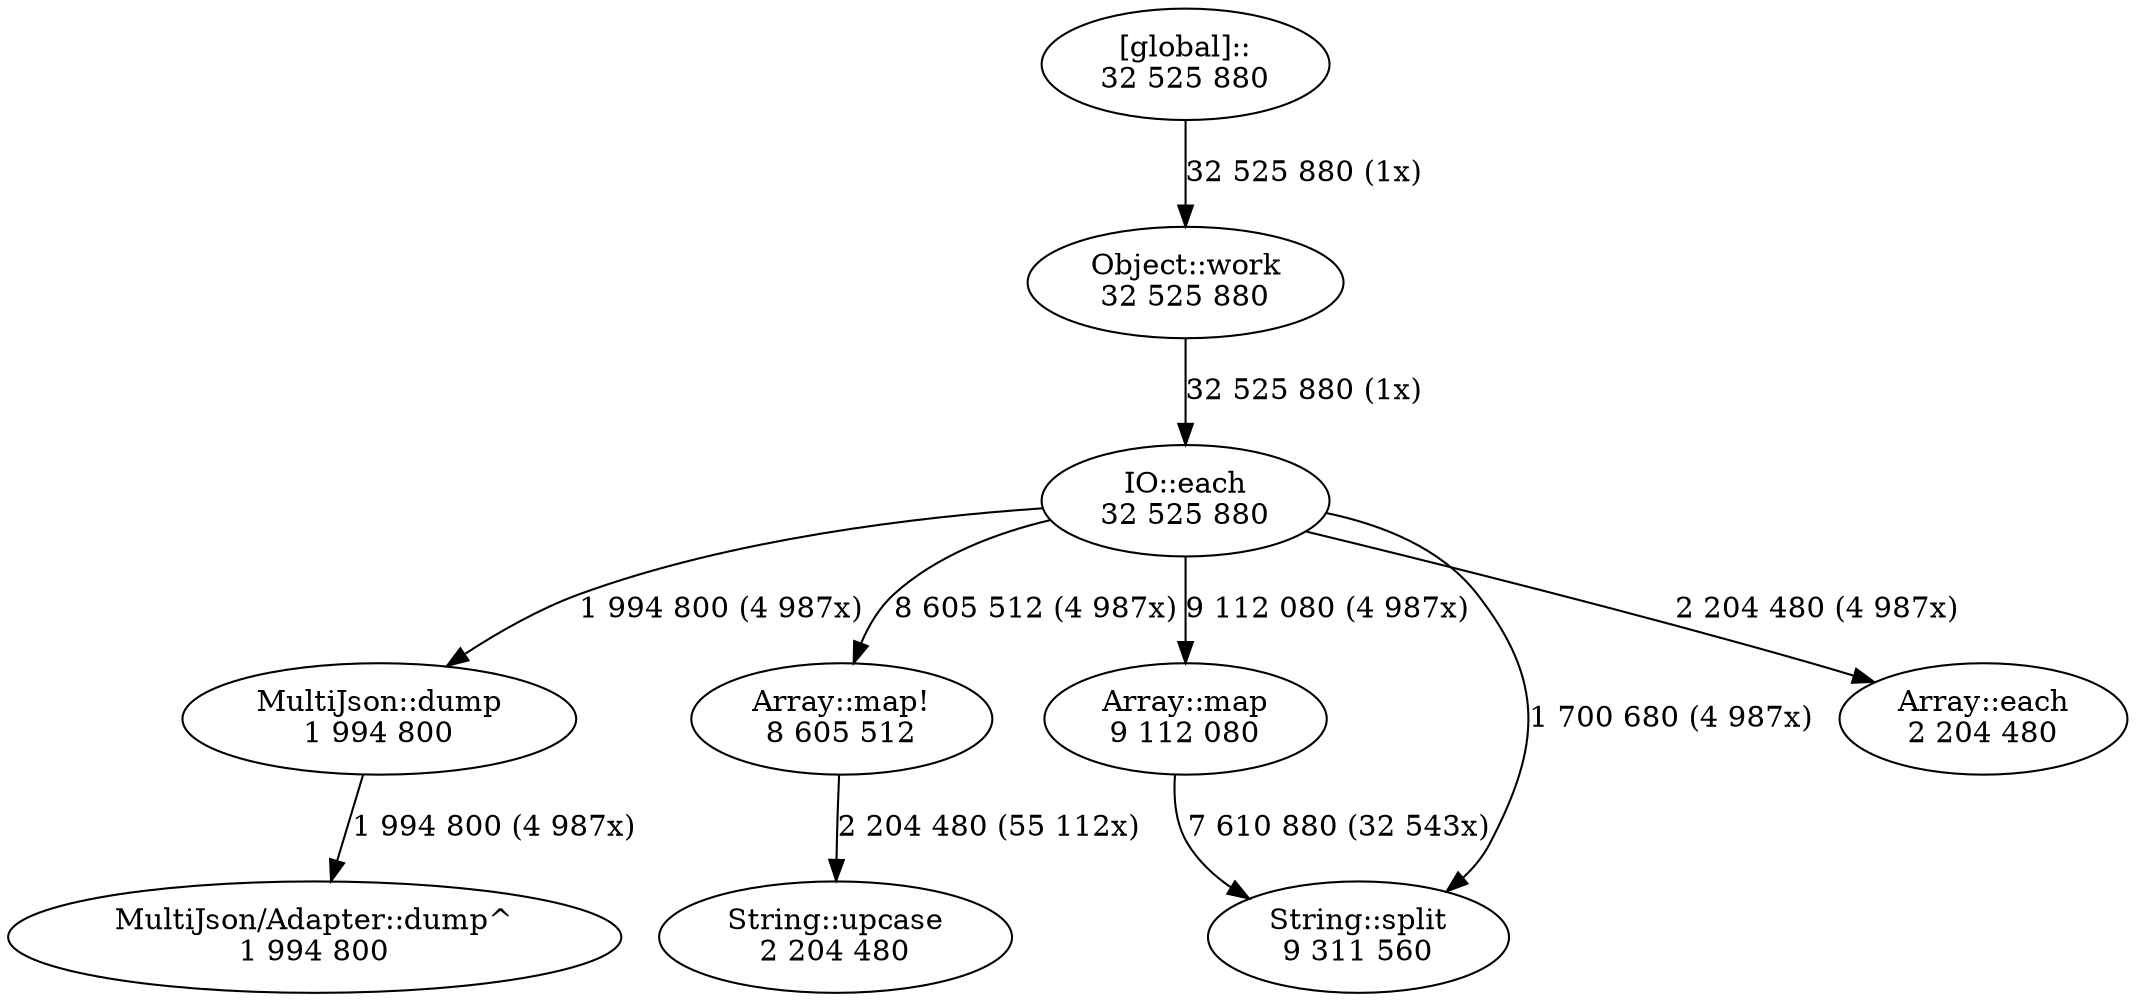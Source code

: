 digraph "callgraph" {
  F7f817c8842a0 [label="MultiJson/Adapter::dump^\n1 994 800"];
  F7f817c885940 [label="MultiJson::dump\n1 994 800"];
  F7f817c889130 [label="String::upcase\n2 204 480"];
  F7f817c889540 [label="Array::map!\n8 605 512"];
  F7f817c88a0f0 [label="Array::map\n9 112 080"];
  F7f817c88a450 [label="String::split\n9 311 560"];
  F7f817c88a9a0 [label="IO::each\n32 525 880"];
  F7f817c88b2e0 [label="Array::each\n2 204 480"];
  F7f817c891230 [label="Object::work\n32 525 880"];
  F7f817c8936c0 [label="[global]::\n32 525 880"];
  F7f817c885940 -> F7f817c8842a0 [weight=2,label="1 994 800 (4 987x)"];
  F7f817c889540 -> F7f817c889130 [weight=2,label="2 204 480 (55 112x)"];
  F7f817c88a0f0 -> F7f817c88a450 [weight=2,label="7 610 880 (32 543x)"];
  F7f817c88a9a0 -> F7f817c885940 [weight=2,label="1 994 800 (4 987x)"];
  F7f817c88a9a0 -> F7f817c889540 [weight=2,label="8 605 512 (4 987x)"];
  F7f817c88a9a0 -> F7f817c88a0f0 [weight=2,label="9 112 080 (4 987x)"];
  F7f817c88a9a0 -> F7f817c88a450 [weight=2,label="1 700 680 (4 987x)"];
  F7f817c88a9a0 -> F7f817c88b2e0 [weight=2,label="2 204 480 (4 987x)"];
  F7f817c891230 -> F7f817c88a9a0 [weight=2,label="32 525 880 (1x)"];
  F7f817c8936c0 -> F7f817c891230 [weight=2,label="32 525 880 (1x)"];
}
